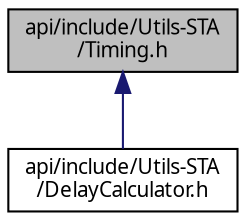 digraph "api/include/Utils-STA/Timing.h"
{
 // LATEX_PDF_SIZE
  edge [fontname="FreeSans.ttf",fontsize="10",labelfontname="FreeSans.ttf",labelfontsize="10"];
  node [fontname="FreeSans.ttf",fontsize="10",shape=record];
  Node3 [label="api/include/Utils-STA\l/Timing.h",height=0.2,width=0.4,color="black", fillcolor="grey75", style="filled", fontcolor="black",tooltip=" "];
  Node3 -> Node4 [dir="back",color="midnightblue",fontsize="10",style="solid",fontname="FreeSans.ttf"];
  Node4 [label="api/include/Utils-STA\l/DelayCalculator.h",height=0.2,width=0.4,color="black", fillcolor="white", style="filled",URL="$DelayCalculator_8h_source.html",tooltip=" "];
}
